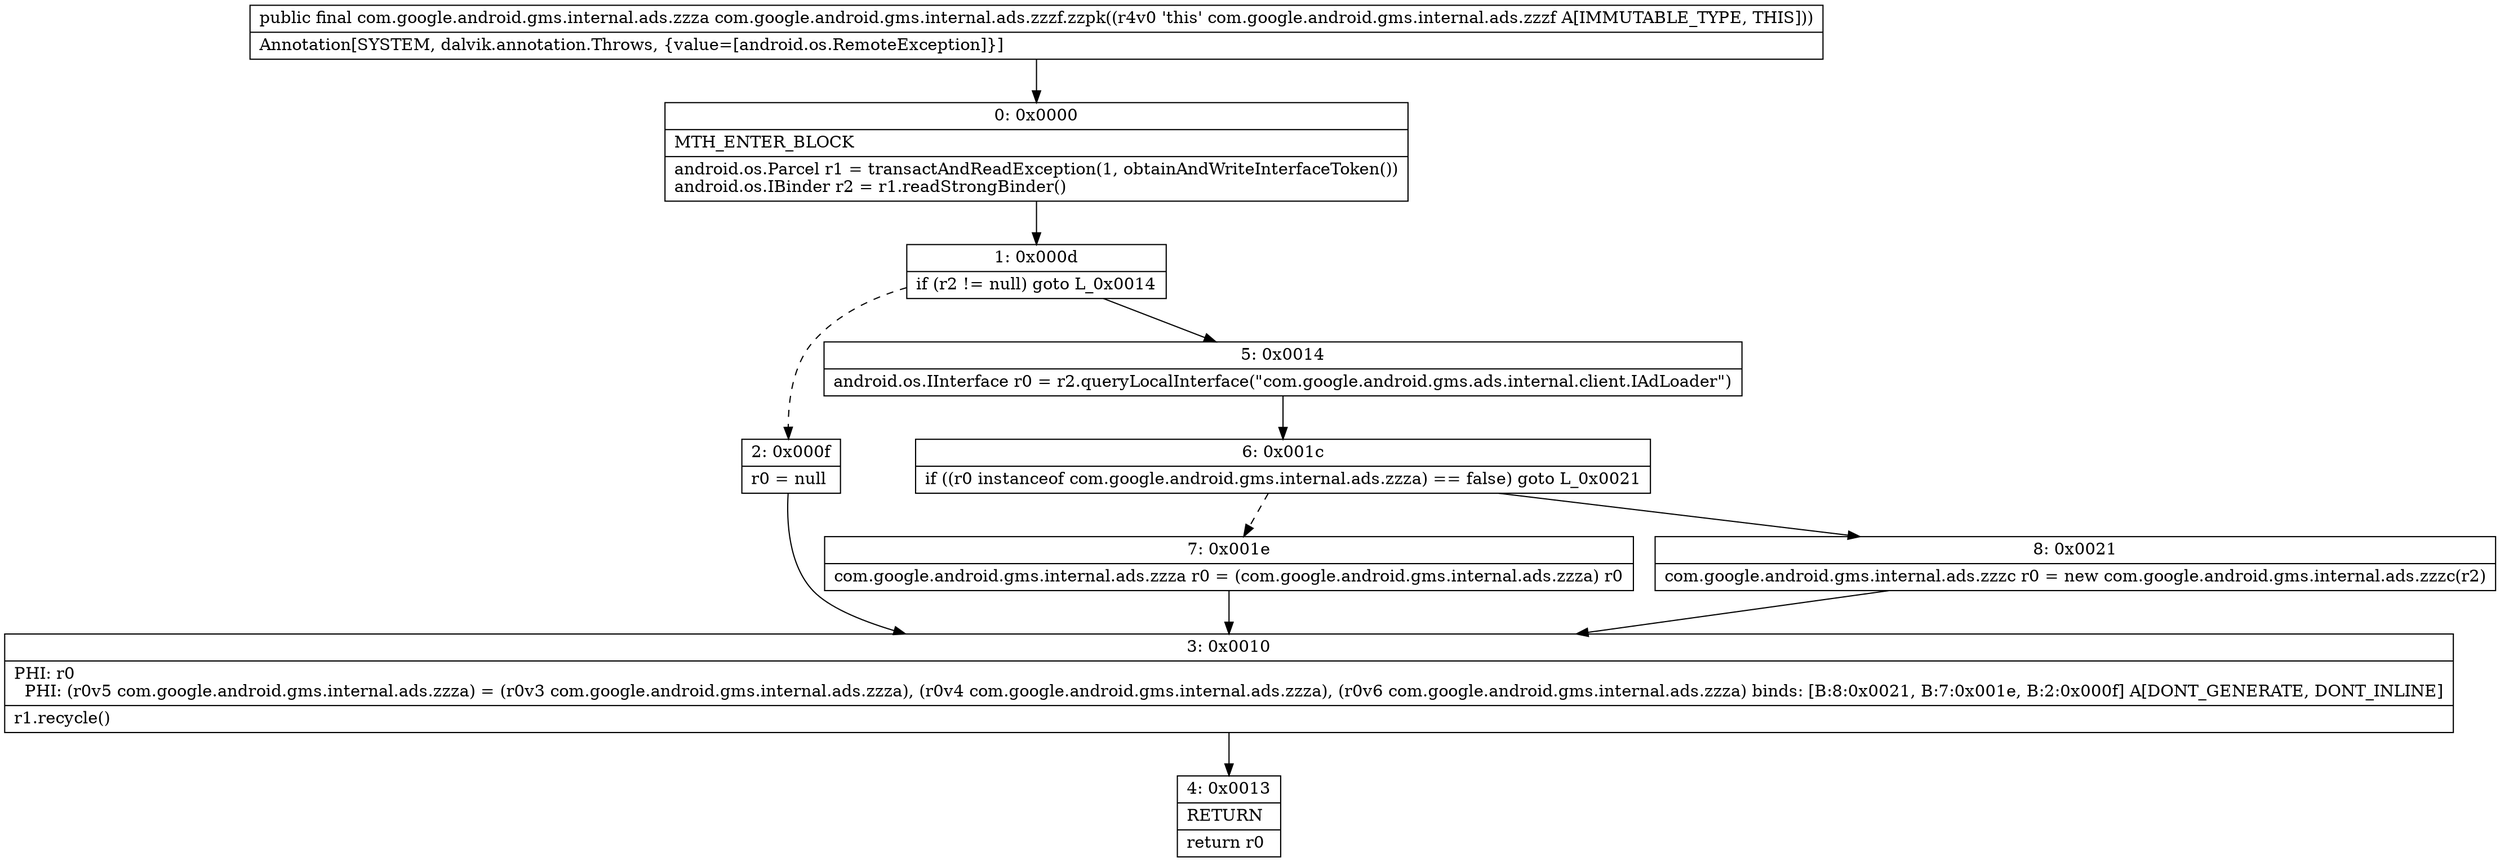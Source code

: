 digraph "CFG forcom.google.android.gms.internal.ads.zzzf.zzpk()Lcom\/google\/android\/gms\/internal\/ads\/zzza;" {
Node_0 [shape=record,label="{0\:\ 0x0000|MTH_ENTER_BLOCK\l|android.os.Parcel r1 = transactAndReadException(1, obtainAndWriteInterfaceToken())\landroid.os.IBinder r2 = r1.readStrongBinder()\l}"];
Node_1 [shape=record,label="{1\:\ 0x000d|if (r2 != null) goto L_0x0014\l}"];
Node_2 [shape=record,label="{2\:\ 0x000f|r0 = null\l}"];
Node_3 [shape=record,label="{3\:\ 0x0010|PHI: r0 \l  PHI: (r0v5 com.google.android.gms.internal.ads.zzza) = (r0v3 com.google.android.gms.internal.ads.zzza), (r0v4 com.google.android.gms.internal.ads.zzza), (r0v6 com.google.android.gms.internal.ads.zzza) binds: [B:8:0x0021, B:7:0x001e, B:2:0x000f] A[DONT_GENERATE, DONT_INLINE]\l|r1.recycle()\l}"];
Node_4 [shape=record,label="{4\:\ 0x0013|RETURN\l|return r0\l}"];
Node_5 [shape=record,label="{5\:\ 0x0014|android.os.IInterface r0 = r2.queryLocalInterface(\"com.google.android.gms.ads.internal.client.IAdLoader\")\l}"];
Node_6 [shape=record,label="{6\:\ 0x001c|if ((r0 instanceof com.google.android.gms.internal.ads.zzza) == false) goto L_0x0021\l}"];
Node_7 [shape=record,label="{7\:\ 0x001e|com.google.android.gms.internal.ads.zzza r0 = (com.google.android.gms.internal.ads.zzza) r0\l}"];
Node_8 [shape=record,label="{8\:\ 0x0021|com.google.android.gms.internal.ads.zzzc r0 = new com.google.android.gms.internal.ads.zzzc(r2)\l}"];
MethodNode[shape=record,label="{public final com.google.android.gms.internal.ads.zzza com.google.android.gms.internal.ads.zzzf.zzpk((r4v0 'this' com.google.android.gms.internal.ads.zzzf A[IMMUTABLE_TYPE, THIS]))  | Annotation[SYSTEM, dalvik.annotation.Throws, \{value=[android.os.RemoteException]\}]\l}"];
MethodNode -> Node_0;
Node_0 -> Node_1;
Node_1 -> Node_2[style=dashed];
Node_1 -> Node_5;
Node_2 -> Node_3;
Node_3 -> Node_4;
Node_5 -> Node_6;
Node_6 -> Node_7[style=dashed];
Node_6 -> Node_8;
Node_7 -> Node_3;
Node_8 -> Node_3;
}

